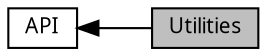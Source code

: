 digraph "Utilities"
{
  bgcolor="transparent";
  edge [fontname="Mononoki",fontsize="10",labelfontname="Mononoki",labelfontsize="10"];
  node [fontname="Mononoki",fontsize="10",shape=box];
  rankdir=LR;
  Node1 [label="Utilities",height=0.2,width=0.4,color="black", fillcolor="grey75", style="filled", fontcolor="black",tooltip="Commonly used internally and by inherited classes."];
  Node2 [label="API",height=0.2,width=0.4,color="black",URL="$group__Vector.html",tooltip="Main vectors methods."];
  Node2->Node1 [shape=plaintext, dir="back", style="solid"];
}
